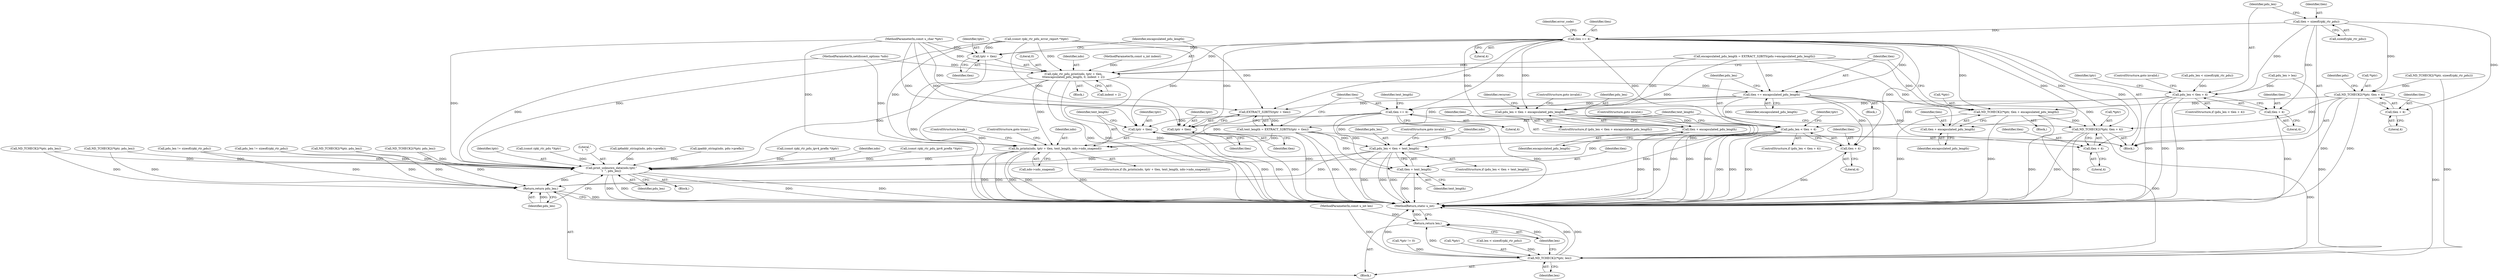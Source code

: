 digraph "0_tcpdump_83c64fce3a5226b080e535f5131a8a318f30e79b@API" {
"1000406" [label="(Call,tlen = sizeof(rpki_rtr_pdu))"];
"1000411" [label="(Call,pdu_len < tlen + 4)"];
"1000469" [label="(Call,pdu_len < tlen + encapsulated_pdu_length)"];
"1000510" [label="(Call,pdu_len < tlen + 4)"];
"1000535" [label="(Call,pdu_len < tlen + text_length)"];
"1000583" [label="(Call,print_unknown_data(ndo,tptr,\"\n\t  \", pdu_len))"];
"1000588" [label="(Return,return pdu_len;)"];
"1000413" [label="(Call,tlen + 4)"];
"1000417" [label="(Call,ND_TCHECK2(*tptr, tlen + 4))"];
"1000479" [label="(Call,ND_TCHECK2(*tptr, tlen + encapsulated_pdu_length))"];
"1000516" [label="(Call,ND_TCHECK2(*tptr, tlen + 4))"];
"1000597" [label="(Call,ND_TCHECK2(*tptr, len))"];
"1000601" [label="(Return,return len;)"];
"1000420" [label="(Call,tlen + 4)"];
"1000434" [label="(Call,tlen += 4)"];
"1000471" [label="(Call,tlen + encapsulated_pdu_length)"];
"1000482" [label="(Call,tlen + encapsulated_pdu_length)"];
"1000496" [label="(Call,rpki_rtr_pdu_print(ndo, tptr + tlen,\n\t\t\tencapsulated_pdu_length, 0, indent + 2))"];
"1000506" [label="(Call,tlen += encapsulated_pdu_length)"];
"1000512" [label="(Call,tlen + 4)"];
"1000519" [label="(Call,tlen + 4)"];
"1000524" [label="(Call,EXTRACT_32BITS(tptr + tlen))"];
"1000522" [label="(Call,text_length = EXTRACT_32BITS(tptr + tlen))"];
"1000537" [label="(Call,tlen + text_length)"];
"1000551" [label="(Call,fn_printn(ndo, tptr + tlen, text_length, ndo->ndo_snapend))"];
"1000525" [label="(Call,tptr + tlen)"];
"1000528" [label="(Call,tlen += 4)"];
"1000553" [label="(Call,tptr + tlen)"];
"1000498" [label="(Call,tptr + tlen)"];
"1000600" [label="(Identifier,len)"];
"1000499" [label="(Identifier,tptr)"];
"1000556" [label="(Identifier,text_length)"];
"1000422" [label="(Literal,4)"];
"1000413" [label="(Call,tlen + 4)"];
"1000543" [label="(Identifier,ndo)"];
"1000509" [label="(ControlStructure,if (pdu_len < tlen + 4))"];
"1000521" [label="(Literal,4)"];
"1000584" [label="(Identifier,ndo)"];
"1000497" [label="(Identifier,ndo)"];
"1000357" [label="(Call,ND_TCHECK2(*tptr, pdu_len))"];
"1000377" [label="(Call,ip6addr_string(ndo, pdu->prefix))"];
"1000161" [label="(Call,ND_TCHECK2(*tptr, sizeof(rpki_rtr_pdu)))"];
"1000536" [label="(Identifier,pdu_len)"];
"1000535" [label="(Call,pdu_len < tlen + text_length)"];
"1000602" [label="(Identifier,len)"];
"1000557" [label="(Call,ndo->ndo_snapend)"];
"1000410" [label="(ControlStructure,if (pdu_len < tlen + 4))"];
"1000131" [label="(Call,*tptr != 0)"];
"1000425" [label="(Call,(const rpki_rtr_pdu_error_report *)tptr)"];
"1000555" [label="(Identifier,tlen)"];
"1000478" [label="(Block,)"];
"1000363" [label="(Call,(const rpki_rtr_pdu_ipv6_prefix *)tptr)"];
"1000525" [label="(Call,tptr + tlen)"];
"1000207" [label="(Call,pdu_len < sizeof(rpki_rtr_pdu))"];
"1000498" [label="(Call,tptr + tlen)"];
"1000420" [label="(Call,tlen + 4)"];
"1000407" [label="(Identifier,tlen)"];
"1000482" [label="(Call,tlen + encapsulated_pdu_length)"];
"1000532" [label="(Identifier,text_length)"];
"1000539" [label="(Identifier,text_length)"];
"1000529" [label="(Identifier,tlen)"];
"1000467" [label="(Block,)"];
"1000550" [label="(ControlStructure,if (fn_printn(ndo, tptr + tlen, text_length, ndo->ndo_snapend)))"];
"1000512" [label="(Call,tlen + 4)"];
"1000589" [label="(Identifier,pdu_len)"];
"1000501" [label="(Identifier,encapsulated_pdu_length)"];
"1000523" [label="(Identifier,text_length)"];
"1000496" [label="(Call,rpki_rtr_pdu_print(ndo, tptr + tlen,\n\t\t\tencapsulated_pdu_length, 0, indent + 2))"];
"1000526" [label="(Identifier,tptr)"];
"1000561" [label="(ControlStructure,break;)"];
"1000527" [label="(Identifier,tlen)"];
"1000211" [label="(Call,pdu_len > len)"];
"1000551" [label="(Call,fn_printn(ndo, tptr + tlen, text_length, ndo->ndo_snapend))"];
"1000612" [label="(MethodReturn,static u_int)"];
"1000477" [label="(Identifier,recurse)"];
"1000510" [label="(Call,pdu_len < tlen + 4)"];
"1000517" [label="(Call,*tptr)"];
"1000560" [label="(ControlStructure,goto trunc;)"];
"1000597" [label="(Call,ND_TCHECK2(*tptr, len))"];
"1000121" [label="(MethodParameterIn,const u_int indent)"];
"1000585" [label="(Identifier,tptr)"];
"1000400" [label="(Block,)"];
"1000474" [label="(ControlStructure,goto invalid;)"];
"1000554" [label="(Identifier,tptr)"];
"1000417" [label="(Call,ND_TCHECK2(*tptr, tlen + 4))"];
"1000601" [label="(Return,return len;)"];
"1000415" [label="(Literal,4)"];
"1000502" [label="(Literal,0)"];
"1000168" [label="(Call,(const rpki_rtr_pdu *)tptr)"];
"1000479" [label="(Call,ND_TCHECK2(*tptr, tlen + encapsulated_pdu_length))"];
"1000553" [label="(Call,tptr + tlen)"];
"1000414" [label="(Identifier,tlen)"];
"1000552" [label="(Identifier,ndo)"];
"1000416" [label="(ControlStructure,goto invalid;)"];
"1000119" [label="(MethodParameterIn,const u_int len)"];
"1000486" [label="(Block,)"];
"1000515" [label="(ControlStructure,goto invalid;)"];
"1000506" [label="(Call,tlen += encapsulated_pdu_length)"];
"1000122" [label="(Block,)"];
"1000508" [label="(Identifier,encapsulated_pdu_length)"];
"1000520" [label="(Identifier,tlen)"];
"1000518" [label="(Identifier,tptr)"];
"1000503" [label="(Call,indent + 2)"];
"1000583" [label="(Call,print_unknown_data(ndo,tptr,\"\n\t  \", pdu_len))"];
"1000471" [label="(Call,tlen + encapsulated_pdu_length)"];
"1000408" [label="(Call,sizeof(rpki_rtr_pdu))"];
"1000411" [label="(Call,pdu_len < tlen + 4)"];
"1000563" [label="(Call,ND_TCHECK2(*tptr, pdu_len))"];
"1000470" [label="(Identifier,pdu_len)"];
"1000424" [label="(Identifier,pdu)"];
"1000436" [label="(Literal,4)"];
"1000530" [label="(Literal,4)"];
"1000412" [label="(Identifier,pdu_len)"];
"1000118" [label="(MethodParameterIn,const u_char *tptr)"];
"1000507" [label="(Identifier,tlen)"];
"1000586" [label="(Literal,\"\n\t  \")"];
"1000468" [label="(ControlStructure,if (pdu_len < tlen + encapsulated_pdu_length))"];
"1000469" [label="(Call,pdu_len < tlen + encapsulated_pdu_length)"];
"1000519" [label="(Call,tlen + 4)"];
"1000421" [label="(Identifier,tlen)"];
"1000434" [label="(Call,tlen += 4)"];
"1000598" [label="(Call,*tptr)"];
"1000587" [label="(Identifier,pdu_len)"];
"1000438" [label="(Identifier,error_code)"];
"1000524" [label="(Call,EXTRACT_32BITS(tptr + tlen))"];
"1000528" [label="(Call,tlen += 4)"];
"1000516" [label="(Call,ND_TCHECK2(*tptr, tlen + 4))"];
"1000117" [label="(MethodParameterIn,netdissect_options *ndo)"];
"1000229" [label="(Call,ND_TCHECK2(*tptr, pdu_len))"];
"1000149" [label="(Call,len < sizeof(rpki_rtr_pdu))"];
"1000271" [label="(Call,pdu_len != sizeof(rpki_rtr_pdu))"];
"1000588" [label="(Return,return pdu_len;)"];
"1000483" [label="(Identifier,tlen)"];
"1000472" [label="(Identifier,tlen)"];
"1000522" [label="(Call,text_length = EXTRACT_32BITS(tptr + tlen))"];
"1000538" [label="(Identifier,tlen)"];
"1000419" [label="(Identifier,tptr)"];
"1000406" [label="(Call,tlen = sizeof(rpki_rtr_pdu))"];
"1000537" [label="(Call,tlen + text_length)"];
"1000514" [label="(Literal,4)"];
"1000324" [label="(Call,ipaddr_string(ndo, pdu->prefix))"];
"1000435" [label="(Identifier,tlen)"];
"1000473" [label="(Identifier,encapsulated_pdu_length)"];
"1000534" [label="(ControlStructure,if (pdu_len < tlen + text_length))"];
"1000428" [label="(Call,encapsulated_pdu_length = EXTRACT_32BITS(pdu->encapsulated_pdu_length))"];
"1000540" [label="(ControlStructure,goto invalid;)"];
"1000310" [label="(Call,(const rpki_rtr_pdu_ipv4_prefix *)tptr)"];
"1000304" [label="(Call,ND_TCHECK2(*tptr, pdu_len))"];
"1000500" [label="(Identifier,tlen)"];
"1000480" [label="(Call,*tptr)"];
"1000263" [label="(Call,pdu_len != sizeof(rpki_rtr_pdu))"];
"1000484" [label="(Identifier,encapsulated_pdu_length)"];
"1000511" [label="(Identifier,pdu_len)"];
"1000513" [label="(Identifier,tlen)"];
"1000418" [label="(Call,*tptr)"];
"1000582" [label="(Block,)"];
"1000406" -> "1000400"  [label="AST: "];
"1000406" -> "1000408"  [label="CFG: "];
"1000407" -> "1000406"  [label="AST: "];
"1000408" -> "1000406"  [label="AST: "];
"1000412" -> "1000406"  [label="CFG: "];
"1000406" -> "1000411"  [label="DDG: "];
"1000406" -> "1000413"  [label="DDG: "];
"1000406" -> "1000417"  [label="DDG: "];
"1000406" -> "1000420"  [label="DDG: "];
"1000406" -> "1000434"  [label="DDG: "];
"1000411" -> "1000410"  [label="AST: "];
"1000411" -> "1000413"  [label="CFG: "];
"1000412" -> "1000411"  [label="AST: "];
"1000413" -> "1000411"  [label="AST: "];
"1000416" -> "1000411"  [label="CFG: "];
"1000419" -> "1000411"  [label="CFG: "];
"1000411" -> "1000612"  [label="DDG: "];
"1000411" -> "1000612"  [label="DDG: "];
"1000411" -> "1000612"  [label="DDG: "];
"1000207" -> "1000411"  [label="DDG: "];
"1000211" -> "1000411"  [label="DDG: "];
"1000411" -> "1000469"  [label="DDG: "];
"1000411" -> "1000510"  [label="DDG: "];
"1000469" -> "1000468"  [label="AST: "];
"1000469" -> "1000471"  [label="CFG: "];
"1000470" -> "1000469"  [label="AST: "];
"1000471" -> "1000469"  [label="AST: "];
"1000474" -> "1000469"  [label="CFG: "];
"1000477" -> "1000469"  [label="CFG: "];
"1000469" -> "1000612"  [label="DDG: "];
"1000469" -> "1000612"  [label="DDG: "];
"1000469" -> "1000612"  [label="DDG: "];
"1000434" -> "1000469"  [label="DDG: "];
"1000428" -> "1000469"  [label="DDG: "];
"1000469" -> "1000510"  [label="DDG: "];
"1000510" -> "1000509"  [label="AST: "];
"1000510" -> "1000512"  [label="CFG: "];
"1000511" -> "1000510"  [label="AST: "];
"1000512" -> "1000510"  [label="AST: "];
"1000515" -> "1000510"  [label="CFG: "];
"1000518" -> "1000510"  [label="CFG: "];
"1000510" -> "1000612"  [label="DDG: "];
"1000510" -> "1000612"  [label="DDG: "];
"1000510" -> "1000612"  [label="DDG: "];
"1000506" -> "1000510"  [label="DDG: "];
"1000434" -> "1000510"  [label="DDG: "];
"1000510" -> "1000535"  [label="DDG: "];
"1000510" -> "1000583"  [label="DDG: "];
"1000510" -> "1000588"  [label="DDG: "];
"1000535" -> "1000534"  [label="AST: "];
"1000535" -> "1000537"  [label="CFG: "];
"1000536" -> "1000535"  [label="AST: "];
"1000537" -> "1000535"  [label="AST: "];
"1000540" -> "1000535"  [label="CFG: "];
"1000543" -> "1000535"  [label="CFG: "];
"1000535" -> "1000612"  [label="DDG: "];
"1000535" -> "1000612"  [label="DDG: "];
"1000535" -> "1000612"  [label="DDG: "];
"1000528" -> "1000535"  [label="DDG: "];
"1000522" -> "1000535"  [label="DDG: "];
"1000535" -> "1000583"  [label="DDG: "];
"1000535" -> "1000588"  [label="DDG: "];
"1000583" -> "1000582"  [label="AST: "];
"1000583" -> "1000587"  [label="CFG: "];
"1000584" -> "1000583"  [label="AST: "];
"1000585" -> "1000583"  [label="AST: "];
"1000586" -> "1000583"  [label="AST: "];
"1000587" -> "1000583"  [label="AST: "];
"1000589" -> "1000583"  [label="CFG: "];
"1000583" -> "1000612"  [label="DDG: "];
"1000583" -> "1000612"  [label="DDG: "];
"1000583" -> "1000612"  [label="DDG: "];
"1000583" -> "1000612"  [label="DDG: "];
"1000496" -> "1000583"  [label="DDG: "];
"1000377" -> "1000583"  [label="DDG: "];
"1000324" -> "1000583"  [label="DDG: "];
"1000551" -> "1000583"  [label="DDG: "];
"1000117" -> "1000583"  [label="DDG: "];
"1000363" -> "1000583"  [label="DDG: "];
"1000310" -> "1000583"  [label="DDG: "];
"1000168" -> "1000583"  [label="DDG: "];
"1000118" -> "1000583"  [label="DDG: "];
"1000425" -> "1000583"  [label="DDG: "];
"1000563" -> "1000583"  [label="DDG: "];
"1000263" -> "1000583"  [label="DDG: "];
"1000271" -> "1000583"  [label="DDG: "];
"1000304" -> "1000583"  [label="DDG: "];
"1000357" -> "1000583"  [label="DDG: "];
"1000229" -> "1000583"  [label="DDG: "];
"1000583" -> "1000588"  [label="DDG: "];
"1000588" -> "1000122"  [label="AST: "];
"1000588" -> "1000589"  [label="CFG: "];
"1000589" -> "1000588"  [label="AST: "];
"1000612" -> "1000588"  [label="CFG: "];
"1000588" -> "1000612"  [label="DDG: "];
"1000589" -> "1000588"  [label="DDG: "];
"1000563" -> "1000588"  [label="DDG: "];
"1000271" -> "1000588"  [label="DDG: "];
"1000304" -> "1000588"  [label="DDG: "];
"1000263" -> "1000588"  [label="DDG: "];
"1000357" -> "1000588"  [label="DDG: "];
"1000229" -> "1000588"  [label="DDG: "];
"1000413" -> "1000415"  [label="CFG: "];
"1000414" -> "1000413"  [label="AST: "];
"1000415" -> "1000413"  [label="AST: "];
"1000413" -> "1000612"  [label="DDG: "];
"1000417" -> "1000400"  [label="AST: "];
"1000417" -> "1000420"  [label="CFG: "];
"1000418" -> "1000417"  [label="AST: "];
"1000420" -> "1000417"  [label="AST: "];
"1000424" -> "1000417"  [label="CFG: "];
"1000417" -> "1000612"  [label="DDG: "];
"1000417" -> "1000612"  [label="DDG: "];
"1000161" -> "1000417"  [label="DDG: "];
"1000417" -> "1000479"  [label="DDG: "];
"1000417" -> "1000516"  [label="DDG: "];
"1000417" -> "1000597"  [label="DDG: "];
"1000479" -> "1000478"  [label="AST: "];
"1000479" -> "1000482"  [label="CFG: "];
"1000480" -> "1000479"  [label="AST: "];
"1000482" -> "1000479"  [label="AST: "];
"1000507" -> "1000479"  [label="CFG: "];
"1000479" -> "1000612"  [label="DDG: "];
"1000479" -> "1000612"  [label="DDG: "];
"1000434" -> "1000479"  [label="DDG: "];
"1000428" -> "1000479"  [label="DDG: "];
"1000479" -> "1000516"  [label="DDG: "];
"1000479" -> "1000597"  [label="DDG: "];
"1000516" -> "1000400"  [label="AST: "];
"1000516" -> "1000519"  [label="CFG: "];
"1000517" -> "1000516"  [label="AST: "];
"1000519" -> "1000516"  [label="AST: "];
"1000523" -> "1000516"  [label="CFG: "];
"1000516" -> "1000612"  [label="DDG: "];
"1000516" -> "1000612"  [label="DDG: "];
"1000516" -> "1000612"  [label="DDG: "];
"1000506" -> "1000516"  [label="DDG: "];
"1000434" -> "1000516"  [label="DDG: "];
"1000516" -> "1000597"  [label="DDG: "];
"1000597" -> "1000122"  [label="AST: "];
"1000597" -> "1000600"  [label="CFG: "];
"1000598" -> "1000597"  [label="AST: "];
"1000600" -> "1000597"  [label="AST: "];
"1000602" -> "1000597"  [label="CFG: "];
"1000597" -> "1000612"  [label="DDG: "];
"1000597" -> "1000612"  [label="DDG: "];
"1000597" -> "1000612"  [label="DDG: "];
"1000131" -> "1000597"  [label="DDG: "];
"1000161" -> "1000597"  [label="DDG: "];
"1000211" -> "1000597"  [label="DDG: "];
"1000149" -> "1000597"  [label="DDG: "];
"1000119" -> "1000597"  [label="DDG: "];
"1000597" -> "1000601"  [label="DDG: "];
"1000601" -> "1000122"  [label="AST: "];
"1000601" -> "1000602"  [label="CFG: "];
"1000602" -> "1000601"  [label="AST: "];
"1000612" -> "1000601"  [label="CFG: "];
"1000601" -> "1000612"  [label="DDG: "];
"1000602" -> "1000601"  [label="DDG: "];
"1000119" -> "1000601"  [label="DDG: "];
"1000420" -> "1000422"  [label="CFG: "];
"1000421" -> "1000420"  [label="AST: "];
"1000422" -> "1000420"  [label="AST: "];
"1000434" -> "1000400"  [label="AST: "];
"1000434" -> "1000436"  [label="CFG: "];
"1000435" -> "1000434"  [label="AST: "];
"1000436" -> "1000434"  [label="AST: "];
"1000438" -> "1000434"  [label="CFG: "];
"1000434" -> "1000471"  [label="DDG: "];
"1000434" -> "1000482"  [label="DDG: "];
"1000434" -> "1000496"  [label="DDG: "];
"1000434" -> "1000498"  [label="DDG: "];
"1000434" -> "1000506"  [label="DDG: "];
"1000434" -> "1000512"  [label="DDG: "];
"1000434" -> "1000519"  [label="DDG: "];
"1000434" -> "1000524"  [label="DDG: "];
"1000434" -> "1000525"  [label="DDG: "];
"1000434" -> "1000528"  [label="DDG: "];
"1000471" -> "1000473"  [label="CFG: "];
"1000472" -> "1000471"  [label="AST: "];
"1000473" -> "1000471"  [label="AST: "];
"1000471" -> "1000612"  [label="DDG: "];
"1000471" -> "1000612"  [label="DDG: "];
"1000428" -> "1000471"  [label="DDG: "];
"1000482" -> "1000484"  [label="CFG: "];
"1000483" -> "1000482"  [label="AST: "];
"1000484" -> "1000482"  [label="AST: "];
"1000428" -> "1000482"  [label="DDG: "];
"1000496" -> "1000486"  [label="AST: "];
"1000496" -> "1000503"  [label="CFG: "];
"1000497" -> "1000496"  [label="AST: "];
"1000498" -> "1000496"  [label="AST: "];
"1000501" -> "1000496"  [label="AST: "];
"1000502" -> "1000496"  [label="AST: "];
"1000503" -> "1000496"  [label="AST: "];
"1000507" -> "1000496"  [label="CFG: "];
"1000496" -> "1000612"  [label="DDG: "];
"1000496" -> "1000612"  [label="DDG: "];
"1000496" -> "1000612"  [label="DDG: "];
"1000496" -> "1000612"  [label="DDG: "];
"1000117" -> "1000496"  [label="DDG: "];
"1000428" -> "1000496"  [label="DDG: "];
"1000425" -> "1000496"  [label="DDG: "];
"1000118" -> "1000496"  [label="DDG: "];
"1000121" -> "1000496"  [label="DDG: "];
"1000496" -> "1000506"  [label="DDG: "];
"1000496" -> "1000551"  [label="DDG: "];
"1000506" -> "1000467"  [label="AST: "];
"1000506" -> "1000508"  [label="CFG: "];
"1000507" -> "1000506"  [label="AST: "];
"1000508" -> "1000506"  [label="AST: "];
"1000511" -> "1000506"  [label="CFG: "];
"1000506" -> "1000612"  [label="DDG: "];
"1000428" -> "1000506"  [label="DDG: "];
"1000506" -> "1000512"  [label="DDG: "];
"1000506" -> "1000519"  [label="DDG: "];
"1000506" -> "1000524"  [label="DDG: "];
"1000506" -> "1000525"  [label="DDG: "];
"1000506" -> "1000528"  [label="DDG: "];
"1000512" -> "1000514"  [label="CFG: "];
"1000513" -> "1000512"  [label="AST: "];
"1000514" -> "1000512"  [label="AST: "];
"1000512" -> "1000612"  [label="DDG: "];
"1000519" -> "1000521"  [label="CFG: "];
"1000520" -> "1000519"  [label="AST: "];
"1000521" -> "1000519"  [label="AST: "];
"1000524" -> "1000522"  [label="AST: "];
"1000524" -> "1000525"  [label="CFG: "];
"1000525" -> "1000524"  [label="AST: "];
"1000522" -> "1000524"  [label="CFG: "];
"1000524" -> "1000612"  [label="DDG: "];
"1000524" -> "1000522"  [label="DDG: "];
"1000425" -> "1000524"  [label="DDG: "];
"1000118" -> "1000524"  [label="DDG: "];
"1000522" -> "1000400"  [label="AST: "];
"1000523" -> "1000522"  [label="AST: "];
"1000529" -> "1000522"  [label="CFG: "];
"1000522" -> "1000612"  [label="DDG: "];
"1000522" -> "1000612"  [label="DDG: "];
"1000522" -> "1000537"  [label="DDG: "];
"1000522" -> "1000551"  [label="DDG: "];
"1000537" -> "1000539"  [label="CFG: "];
"1000538" -> "1000537"  [label="AST: "];
"1000539" -> "1000537"  [label="AST: "];
"1000537" -> "1000612"  [label="DDG: "];
"1000537" -> "1000612"  [label="DDG: "];
"1000528" -> "1000537"  [label="DDG: "];
"1000551" -> "1000550"  [label="AST: "];
"1000551" -> "1000557"  [label="CFG: "];
"1000552" -> "1000551"  [label="AST: "];
"1000553" -> "1000551"  [label="AST: "];
"1000556" -> "1000551"  [label="AST: "];
"1000557" -> "1000551"  [label="AST: "];
"1000560" -> "1000551"  [label="CFG: "];
"1000561" -> "1000551"  [label="CFG: "];
"1000551" -> "1000612"  [label="DDG: "];
"1000551" -> "1000612"  [label="DDG: "];
"1000551" -> "1000612"  [label="DDG: "];
"1000551" -> "1000612"  [label="DDG: "];
"1000551" -> "1000612"  [label="DDG: "];
"1000117" -> "1000551"  [label="DDG: "];
"1000118" -> "1000551"  [label="DDG: "];
"1000425" -> "1000551"  [label="DDG: "];
"1000528" -> "1000551"  [label="DDG: "];
"1000525" -> "1000527"  [label="CFG: "];
"1000526" -> "1000525"  [label="AST: "];
"1000527" -> "1000525"  [label="AST: "];
"1000525" -> "1000612"  [label="DDG: "];
"1000425" -> "1000525"  [label="DDG: "];
"1000118" -> "1000525"  [label="DDG: "];
"1000528" -> "1000400"  [label="AST: "];
"1000528" -> "1000530"  [label="CFG: "];
"1000529" -> "1000528"  [label="AST: "];
"1000530" -> "1000528"  [label="AST: "];
"1000532" -> "1000528"  [label="CFG: "];
"1000528" -> "1000612"  [label="DDG: "];
"1000528" -> "1000553"  [label="DDG: "];
"1000553" -> "1000555"  [label="CFG: "];
"1000554" -> "1000553"  [label="AST: "];
"1000555" -> "1000553"  [label="AST: "];
"1000556" -> "1000553"  [label="CFG: "];
"1000553" -> "1000612"  [label="DDG: "];
"1000553" -> "1000612"  [label="DDG: "];
"1000118" -> "1000553"  [label="DDG: "];
"1000425" -> "1000553"  [label="DDG: "];
"1000498" -> "1000500"  [label="CFG: "];
"1000499" -> "1000498"  [label="AST: "];
"1000500" -> "1000498"  [label="AST: "];
"1000501" -> "1000498"  [label="CFG: "];
"1000498" -> "1000612"  [label="DDG: "];
"1000425" -> "1000498"  [label="DDG: "];
"1000118" -> "1000498"  [label="DDG: "];
}
